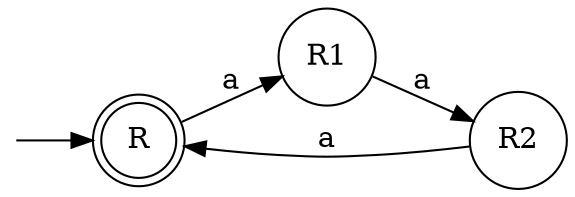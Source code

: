 digraph name {
	rankdir=LR;
    node [shape=point,color=white,fontcolor=white]; start;
    node [shape=doublecircle, color=black, fontcolor=black];R;
    node [shape=circle,color=black, fontcolor=black]; R1;
    node [shape=circle,color=black, fontcolor=black]; R2;
    start -> R;
    R -> R1 [label="a"];
    R1 -> R2 [label="a"];
    R2 -> R [label="a"];
}